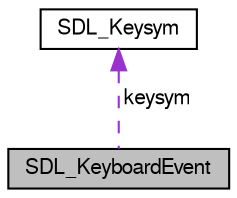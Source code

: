 digraph "SDL_KeyboardEvent"
{
 // LATEX_PDF_SIZE
  edge [fontname="FreeSans",fontsize="10",labelfontname="FreeSans",labelfontsize="10"];
  node [fontname="FreeSans",fontsize="10",shape=record];
  Node1 [label="SDL_KeyboardEvent",height=0.2,width=0.4,color="black", fillcolor="grey75", style="filled", fontcolor="black",tooltip="Keyboard button event structure (event.key.*)"];
  Node2 -> Node1 [dir="back",color="darkorchid3",fontsize="10",style="dashed",label=" keysym" ,fontname="FreeSans"];
  Node2 [label="SDL_Keysym",height=0.2,width=0.4,color="black", fillcolor="white", style="filled",URL="$d4/de7/struct_s_d_l___keysym.html",tooltip="The SDL keysym structure, used in key events."];
}
